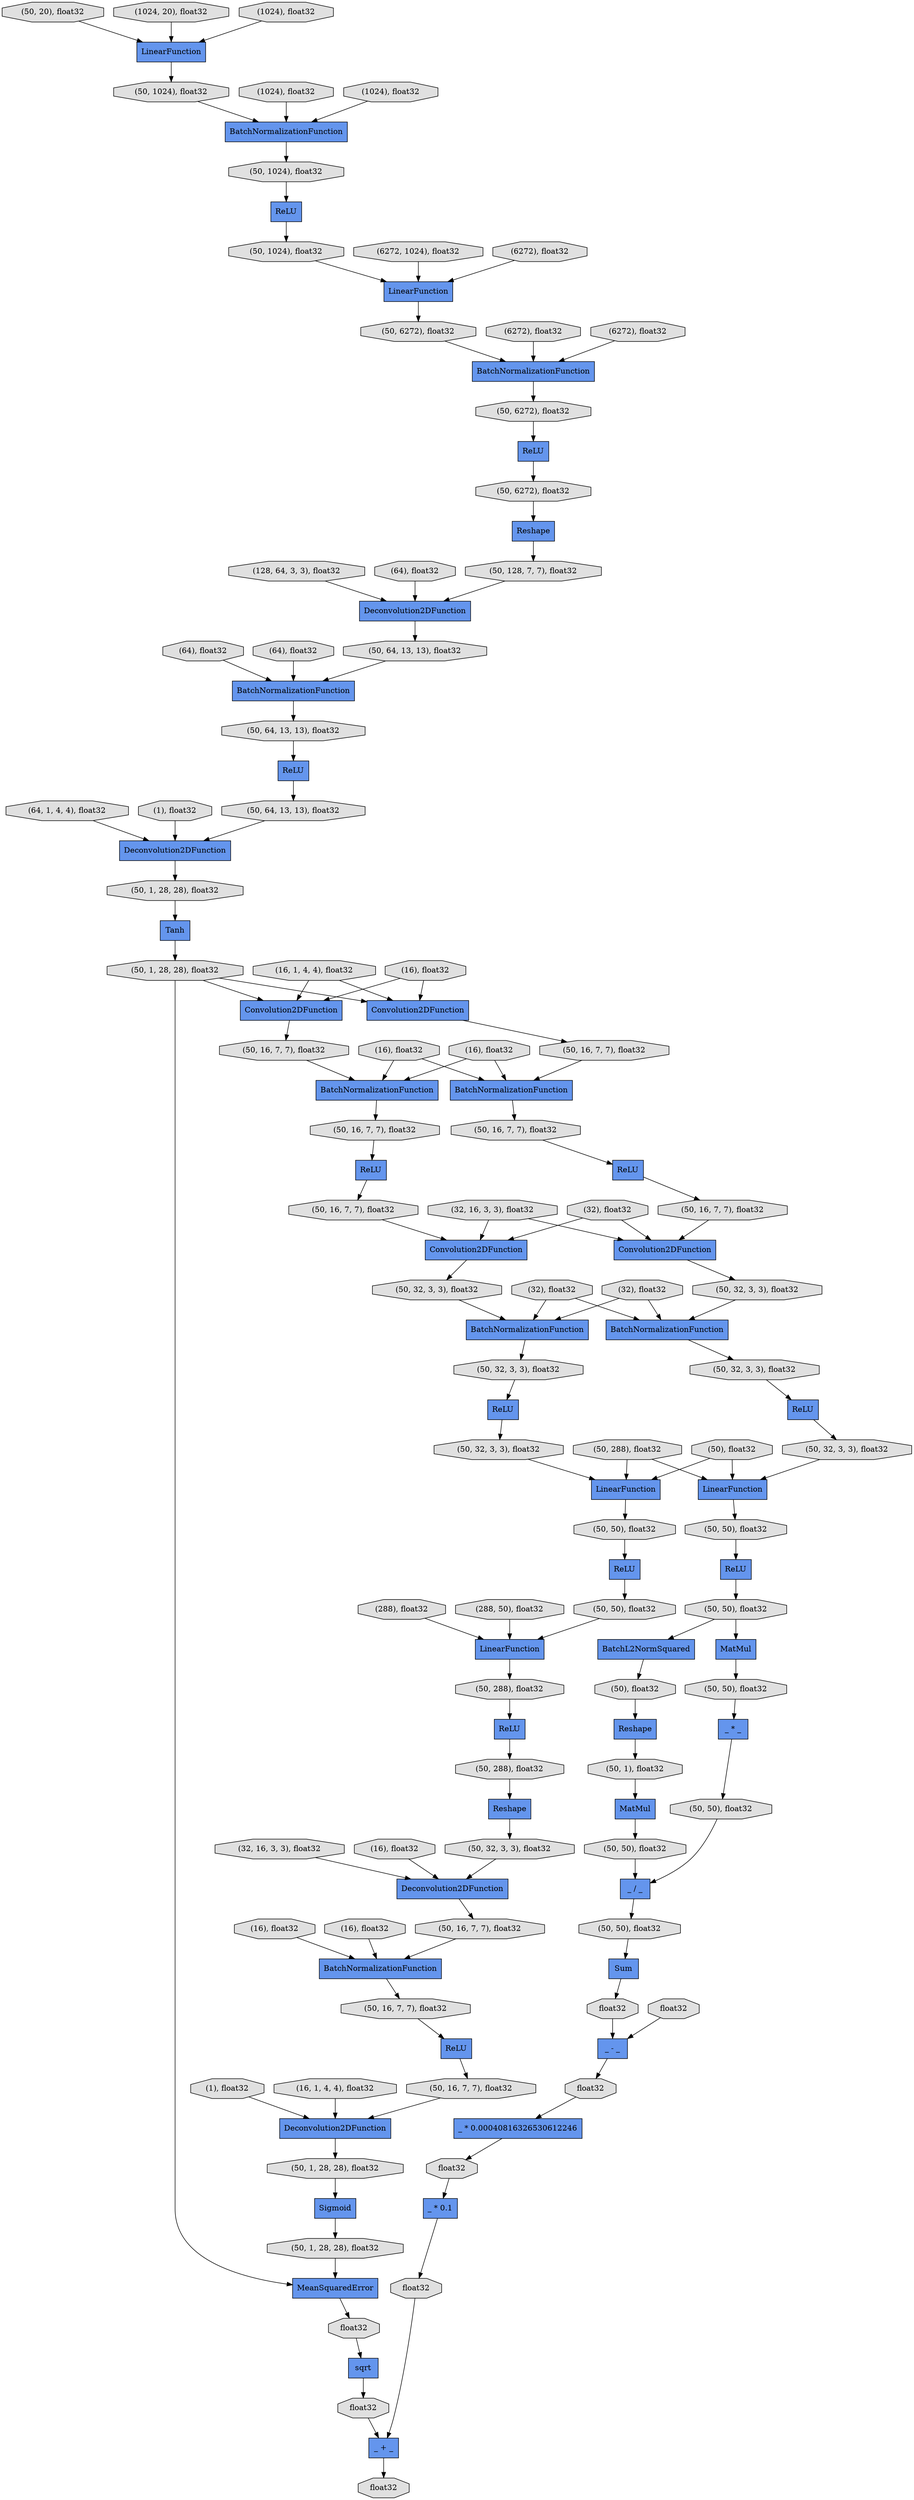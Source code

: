 digraph graphname{rankdir=TB;4436099144 [shape="octagon",label="float32",style="filled",fillcolor="#E0E0E0"];4436099312 [shape="record",label="sqrt",style="filled",fillcolor="#6495ED"];4436099368 [shape="octagon",label="(50, 1, 28, 28), float32",style="filled",fillcolor="#E0E0E0"];4436099424 [shape="octagon",label="float32",style="filled",fillcolor="#E0E0E0"];4436099480 [shape="octagon",label="(50, 16, 7, 7), float32",style="filled",fillcolor="#E0E0E0"];4436099536 [shape="record",label="Convolution2DFunction",style="filled",fillcolor="#6495ED"];4436099704 [shape="record",label="ReLU",style="filled",fillcolor="#6495ED"];4436099816 [shape="octagon",label="(50, 32, 3, 3), float32",style="filled",fillcolor="#E0E0E0"];4436099872 [shape="record",label="BatchNormalizationFunction",style="filled",fillcolor="#6495ED"];4436099928 [shape="octagon",label="(50, 16, 7, 7), float32",style="filled",fillcolor="#E0E0E0"];4436099984 [shape="octagon",label="(50, 16, 7, 7), float32",style="filled",fillcolor="#E0E0E0"];4436100040 [shape="record",label="Convolution2DFunction",style="filled",fillcolor="#6495ED"];4436092016 [shape="record",label="BatchNormalizationFunction",style="filled",fillcolor="#6495ED"];4436100208 [shape="record",label="BatchNormalizationFunction",style="filled",fillcolor="#6495ED"];4436100264 [shape="octagon",label="(50, 50), float32",style="filled",fillcolor="#E0E0E0"];4436100320 [shape="octagon",label="(50, 32, 3, 3), float32",style="filled",fillcolor="#E0E0E0"];4436100432 [shape="octagon",label="(50, 32, 3, 3), float32",style="filled",fillcolor="#E0E0E0"];4436092240 [shape="octagon",label="(50, 16, 7, 7), float32",style="filled",fillcolor="#E0E0E0"];4436100488 [shape="record",label="ReLU",style="filled",fillcolor="#6495ED"];4436100544 [shape="record",label="LinearFunction",style="filled",fillcolor="#6495ED"];4436100600 [shape="record",label="ReLU",style="filled",fillcolor="#6495ED"];4436100656 [shape="octagon",label="(50, 1), float32",style="filled",fillcolor="#E0E0E0"];4436092464 [shape="octagon",label="(50, 16, 7, 7), float32",style="filled",fillcolor="#E0E0E0"];4436100768 [shape="octagon",label="(50, 50), float32",style="filled",fillcolor="#E0E0E0"];4436092576 [shape="record",label="Convolution2DFunction",style="filled",fillcolor="#6495ED"];4436092632 [shape="octagon",label="(50, 16, 7, 7), float32",style="filled",fillcolor="#E0E0E0"];4436100936 [shape="record",label="Reshape",style="filled",fillcolor="#6495ED"];4436100992 [shape="octagon",label="(50, 50), float32",style="filled",fillcolor="#E0E0E0"];4436101048 [shape="octagon",label="(50), float32",style="filled",fillcolor="#E0E0E0"];4436092912 [shape="octagon",label="(50, 32, 3, 3), float32",style="filled",fillcolor="#E0E0E0"];4436101104 [shape="octagon",label="(50, 50), float32",style="filled",fillcolor="#E0E0E0"];4436101160 [shape="record",label="MatMul",style="filled",fillcolor="#6495ED"];4436092968 [shape="record",label="ReLU",style="filled",fillcolor="#6495ED"];4436101216 [shape="record",label="BatchL2NormSquared",style="filled",fillcolor="#6495ED"];4436101328 [shape="octagon",label="(50, 50), float32",style="filled",fillcolor="#E0E0E0"];4436093136 [shape="record",label="BatchNormalizationFunction",style="filled",fillcolor="#6495ED"];4436101384 [shape="record",label="MatMul",style="filled",fillcolor="#6495ED"];4436093192 [shape="octagon",label="(50, 50), float32",style="filled",fillcolor="#E0E0E0"];4436093248 [shape="record",label="Convolution2DFunction",style="filled",fillcolor="#6495ED"];4323518840 [shape="octagon",label="(128, 64, 3, 3), float32",style="filled",fillcolor="#E0E0E0"];4436101608 [shape="octagon",label="(50, 50), float32",style="filled",fillcolor="#E0E0E0"];4436093416 [shape="record",label="LinearFunction",style="filled",fillcolor="#6495ED"];4436093472 [shape="octagon",label="(50, 32, 3, 3), float32",style="filled",fillcolor="#E0E0E0"];4436101776 [shape="record",label="_ * _",style="filled",fillcolor="#6495ED"];4436093584 [shape="record",label="ReLU",style="filled",fillcolor="#6495ED"];4436101832 [shape="octagon",label="float32",style="filled",fillcolor="#E0E0E0"];4436093640 [shape="record",label="ReLU",style="filled",fillcolor="#6495ED"];4436101888 [shape="record",label="_ / _",style="filled",fillcolor="#6495ED"];4436093696 [shape="octagon",label="(50, 50), float32",style="filled",fillcolor="#E0E0E0"];4436101944 [shape="octagon",label="float32",style="filled",fillcolor="#E0E0E0"];4436093752 [shape="octagon",label="(50, 32, 3, 3), float32",style="filled",fillcolor="#E0E0E0"];4436102000 [shape="record",label="Sum",style="filled",fillcolor="#6495ED"];4436093864 [shape="octagon",label="(50, 288), float32",style="filled",fillcolor="#E0E0E0"];4436093976 [shape="octagon",label="(50, 32, 3, 3), float32",style="filled",fillcolor="#E0E0E0"];4436102224 [shape="record",label="_ * 0.00040816326530612246",style="filled",fillcolor="#6495ED"];4436094032 [shape="record",label="LinearFunction",style="filled",fillcolor="#6495ED"];4436102280 [shape="record",label="_ - _",style="filled",fillcolor="#6495ED"];4436094088 [shape="record",label="ReLU",style="filled",fillcolor="#6495ED"];4436094144 [shape="record",label="Sigmoid",style="filled",fillcolor="#6495ED"];4436102336 [shape="octagon",label="float32",style="filled",fillcolor="#E0E0E0"];4436094200 [shape="record",label="Reshape",style="filled",fillcolor="#6495ED"];4436102448 [shape="octagon",label="float32",style="filled",fillcolor="#E0E0E0"];4436094256 [shape="octagon",label="(50, 288), float32",style="filled",fillcolor="#E0E0E0"];4436102504 [shape="record",label="_ * 0.1",style="filled",fillcolor="#6495ED"];4436094312 [shape="record",label="Deconvolution2DFunction",style="filled",fillcolor="#6495ED"];4436102616 [shape="record",label="_ + _",style="filled",fillcolor="#6495ED"];4436094424 [shape="octagon",label="(50, 16, 7, 7), float32",style="filled",fillcolor="#E0E0E0"];4436102672 [shape="octagon",label="float32",style="filled",fillcolor="#E0E0E0"];4436094480 [shape="octagon",label="(50, 16, 7, 7), float32",style="filled",fillcolor="#E0E0E0"];4436102728 [shape="octagon",label="float32",style="filled",fillcolor="#E0E0E0"];4436094536 [shape="octagon",label="(50, 16, 7, 7), float32",style="filled",fillcolor="#E0E0E0"];4436094592 [shape="octagon",label="(50, 1, 28, 28), float32",style="filled",fillcolor="#E0E0E0"];4436094704 [shape="record",label="MeanSquaredError",style="filled",fillcolor="#6495ED"];4436094760 [shape="record",label="ReLU",style="filled",fillcolor="#6495ED"];4436094816 [shape="record",label="BatchNormalizationFunction",style="filled",fillcolor="#6495ED"];4436094872 [shape="record",label="Deconvolution2DFunction",style="filled",fillcolor="#6495ED"];4436030128 [shape="record",label="LinearFunction",style="filled",fillcolor="#6495ED"];4436030240 [shape="octagon",label="(50, 20), float32",style="filled",fillcolor="#E0E0E0"];4436030352 [shape="octagon",label="(50, 1024), float32",style="filled",fillcolor="#E0E0E0"];4435358608 [shape="octagon",label="(1024, 20), float32",style="filled",fillcolor="#E0E0E0"];4436030408 [shape="record",label="BatchNormalizationFunction",style="filled",fillcolor="#6495ED"];4435358664 [shape="octagon",label="(1024), float32",style="filled",fillcolor="#E0E0E0"];4436030464 [shape="octagon",label="(50, 1024), float32",style="filled",fillcolor="#E0E0E0"];4435358720 [shape="octagon",label="(1024), float32",style="filled",fillcolor="#E0E0E0"];4436030520 [shape="octagon",label="(50, 6272), float32",style="filled",fillcolor="#E0E0E0"];4436030576 [shape="octagon",label="(50, 1024), float32",style="filled",fillcolor="#E0E0E0"];4435358832 [shape="octagon",label="(1024), float32",style="filled",fillcolor="#E0E0E0"];4436030632 [shape="record",label="ReLU",style="filled",fillcolor="#6495ED"];4436030688 [shape="octagon",label="(50, 6272), float32",style="filled",fillcolor="#E0E0E0"];4435358944 [shape="octagon",label="(6272, 1024), float32",style="filled",fillcolor="#E0E0E0"];4436030744 [shape="octagon",label="(50, 1, 28, 28), float32",style="filled",fillcolor="#E0E0E0"];4436030800 [shape="record",label="LinearFunction",style="filled",fillcolor="#6495ED"];4435359056 [shape="octagon",label="(6272), float32",style="filled",fillcolor="#E0E0E0"];4436030856 [shape="record",label="BatchNormalizationFunction",style="filled",fillcolor="#6495ED"];4435359112 [shape="octagon",label="(6272), float32",style="filled",fillcolor="#E0E0E0"];4436030968 [shape="octagon",label="(50, 6272), float32",style="filled",fillcolor="#E0E0E0"];4435359224 [shape="octagon",label="(6272), float32",style="filled",fillcolor="#E0E0E0"];4436031024 [shape="record",label="Reshape",style="filled",fillcolor="#6495ED"];4435359336 [shape="octagon",label="(64), float32",style="filled",fillcolor="#E0E0E0"];4436031080 [shape="record",label="ReLU",style="filled",fillcolor="#6495ED"];4436031136 [shape="octagon",label="(50, 128, 7, 7), float32",style="filled",fillcolor="#E0E0E0"];4435359448 [shape="octagon",label="(64), float32",style="filled",fillcolor="#E0E0E0"];4436031192 [shape="record",label="Deconvolution2DFunction",style="filled",fillcolor="#6495ED"];4435359504 [shape="octagon",label="(64, 1, 4, 4), float32",style="filled",fillcolor="#E0E0E0"];4436031248 [shape="record",label="BatchNormalizationFunction",style="filled",fillcolor="#6495ED"];4436031304 [shape="octagon",label="(50, 1, 28, 28), float32",style="filled",fillcolor="#E0E0E0"];4435359560 [shape="octagon",label="(64), float32",style="filled",fillcolor="#E0E0E0"];4435359672 [shape="octagon",label="(1), float32",style="filled",fillcolor="#E0E0E0"];4436031416 [shape="record",label="ReLU",style="filled",fillcolor="#6495ED"];4436031472 [shape="octagon",label="(50, 64, 13, 13), float32",style="filled",fillcolor="#E0E0E0"];4436031584 [shape="record",label="Tanh",style="filled",fillcolor="#6495ED"];4435359896 [shape="octagon",label="(16, 1, 4, 4), float32",style="filled",fillcolor="#E0E0E0"];4436031640 [shape="octagon",label="(50, 64, 13, 13), float32",style="filled",fillcolor="#E0E0E0"];4436031696 [shape="octagon",label="(50, 64, 13, 13), float32",style="filled",fillcolor="#E0E0E0"];4435360008 [shape="octagon",label="(16), float32",style="filled",fillcolor="#E0E0E0"];4435360064 [shape="octagon",label="(16), float32",style="filled",fillcolor="#E0E0E0"];4435360176 [shape="octagon",label="(16), float32",style="filled",fillcolor="#E0E0E0"];4435360288 [shape="octagon",label="(32, 16, 3, 3), float32",style="filled",fillcolor="#E0E0E0"];4436032088 [shape="record",label="Deconvolution2DFunction",style="filled",fillcolor="#6495ED"];4435360400 [shape="octagon",label="(32), float32",style="filled",fillcolor="#E0E0E0"];4435360456 [shape="octagon",label="(32), float32",style="filled",fillcolor="#E0E0E0"];4435360568 [shape="octagon",label="(32), float32",style="filled",fillcolor="#E0E0E0"];4435360680 [shape="octagon",label="(50, 288), float32",style="filled",fillcolor="#E0E0E0"];4435360792 [shape="octagon",label="(50), float32",style="filled",fillcolor="#E0E0E0"];4435360904 [shape="octagon",label="(288, 50), float32",style="filled",fillcolor="#E0E0E0"];4435361016 [shape="octagon",label="(288), float32",style="filled",fillcolor="#E0E0E0"];4435361072 [shape="octagon",label="(32, 16, 3, 3), float32",style="filled",fillcolor="#E0E0E0"];4435361128 [shape="octagon",label="(16), float32",style="filled",fillcolor="#E0E0E0"];4435361240 [shape="octagon",label="(16), float32",style="filled",fillcolor="#E0E0E0"];4435361296 [shape="octagon",label="(16, 1, 4, 4), float32",style="filled",fillcolor="#E0E0E0"];4435361352 [shape="octagon",label="(16), float32",style="filled",fillcolor="#E0E0E0"];4435361464 [shape="octagon",label="(1), float32",style="filled",fillcolor="#E0E0E0"];4436030800 -> 4436030688;4436094592 -> 4436094144;4436092912 -> 4436093584;4436094200 -> 4436093976;4435361240 -> 4436094816;4436099984 -> 4436099704;4435361072 -> 4436094312;4436101776 -> 4436101104;4436102000 -> 4436101832;4436030520 -> 4436031080;4436092632 -> 4436093248;4435359560 -> 4436031248;4436094704 -> 4436099424;4436100656 -> 4436101160;4436094480 -> 4436094816;4436030744 -> 4436092576;4436100264 -> 4436101384;4436099536 -> 4436099928;4435359336 -> 4436031192;4436099312 -> 4436099144;4436031416 -> 4436031640;4435360792 -> 4436093416;4436099480 -> 4436100040;4436100264 -> 4436101216;4436092240 -> 4436092968;4436094760 -> 4436094536;4436102616 -> 4436102672;4436093472 -> 4436093136;4436094872 -> 4436094592;4436101832 -> 4436102280;4435361296 -> 4436094872;4436031192 -> 4436031696;4436101888 -> 4436101608;4435360680 -> 4436100544;4436031696 -> 4436031248;4436030856 -> 4436030520;4435360568 -> 4436093136;4435361464 -> 4436094872;4436030128 -> 4436030352;4436102728 -> 4436102616;4435358608 -> 4436030128;4436093248 -> 4436093472;4436101608 -> 4436102000;4436094144 -> 4436099368;4436102280 -> 4436102448;4436094088 -> 4436094256;4436094536 -> 4436094872;4435359448 -> 4436031248;4436101328 -> 4436101776;4435361016 -> 4436094032;4435360904 -> 4436094032;4436030352 -> 4436030408;4436093696 -> 4436093640;4436099144 -> 4436102616;4436102224 -> 4436102336;4436099816 -> 4436100488;4436031472 -> 4436031416;4436093416 -> 4436093696;4436093640 -> 4436093192;4436092464 -> 4436092016;4435359504 -> 4436032088;4435360008 -> 4436092576;4435360456 -> 4436093136;4435360176 -> 4436099872;4435361352 -> 4436094816;4435358832 -> 4436030408;4436100600 -> 4436100264;4436101944 -> 4436102280;4436093976 -> 4436094312;4436101048 -> 4436100936;4436100992 -> 4436101888;4436100320 -> 4436100208;4436093584 -> 4436093752;4436100432 -> 4436100544;4436031248 -> 4436031472;4436093752 -> 4436093416;4436099872 -> 4436099984;4435360456 -> 4436100208;4435360008 -> 4436099536;4436099704 -> 4436099480;4435359896 -> 4436092576;4435360176 -> 4436092016;4435359672 -> 4436032088;4436031136 -> 4436031192;4435360064 -> 4436092016;4435359112 -> 4436030856;4436031304 -> 4436031584;4436031584 -> 4436030744;4323518840 -> 4436031192;4435361128 -> 4436094312;4436031024 -> 4436031136;4435360288 -> 4436093248;4436102448 -> 4436102224;4436102504 -> 4436102728;4436094816 -> 4436094424;4436101160 -> 4436100992;4436100488 -> 4436100432;4436101384 -> 4436101328;4436030744 -> 4436094704;4436092016 -> 4436092240;4436094424 -> 4436094760;4436030576 -> 4436030800;4436100936 -> 4436100656;4435359056 -> 4436030800;4435360568 -> 4436100208;4436031080 -> 4436030968;4436094256 -> 4436094200;4436093864 -> 4436094088;4435359896 -> 4436099536;4436030464 -> 4436030632;4436101216 -> 4436101048;4436031640 -> 4436032088;4436094312 -> 4436094480;4436092576 -> 4436092464;4436093192 -> 4436094032;4435360288 -> 4436100040;4435358664 -> 4436030128;4436099368 -> 4436094704;4436100544 -> 4436100768;4436030632 -> 4436030576;4435360400 -> 4436100040;4436094032 -> 4436093864;4436100040 -> 4436100320;4435360792 -> 4436100544;4436030968 -> 4436031024;4436030240 -> 4436030128;4435358720 -> 4436030408;4436030744 -> 4436099536;4436099424 -> 4436099312;4436030688 -> 4436030856;4436092968 -> 4436092632;4435359224 -> 4436030856;4436030408 -> 4436030464;4435360064 -> 4436099872;4436093136 -> 4436092912;4436099928 -> 4436099872;4436102336 -> 4436102504;4436100768 -> 4436100600;4436100208 -> 4436099816;4435360400 -> 4436093248;4436101104 -> 4436101888;4436032088 -> 4436031304;4435360680 -> 4436093416;4435358944 -> 4436030800;}